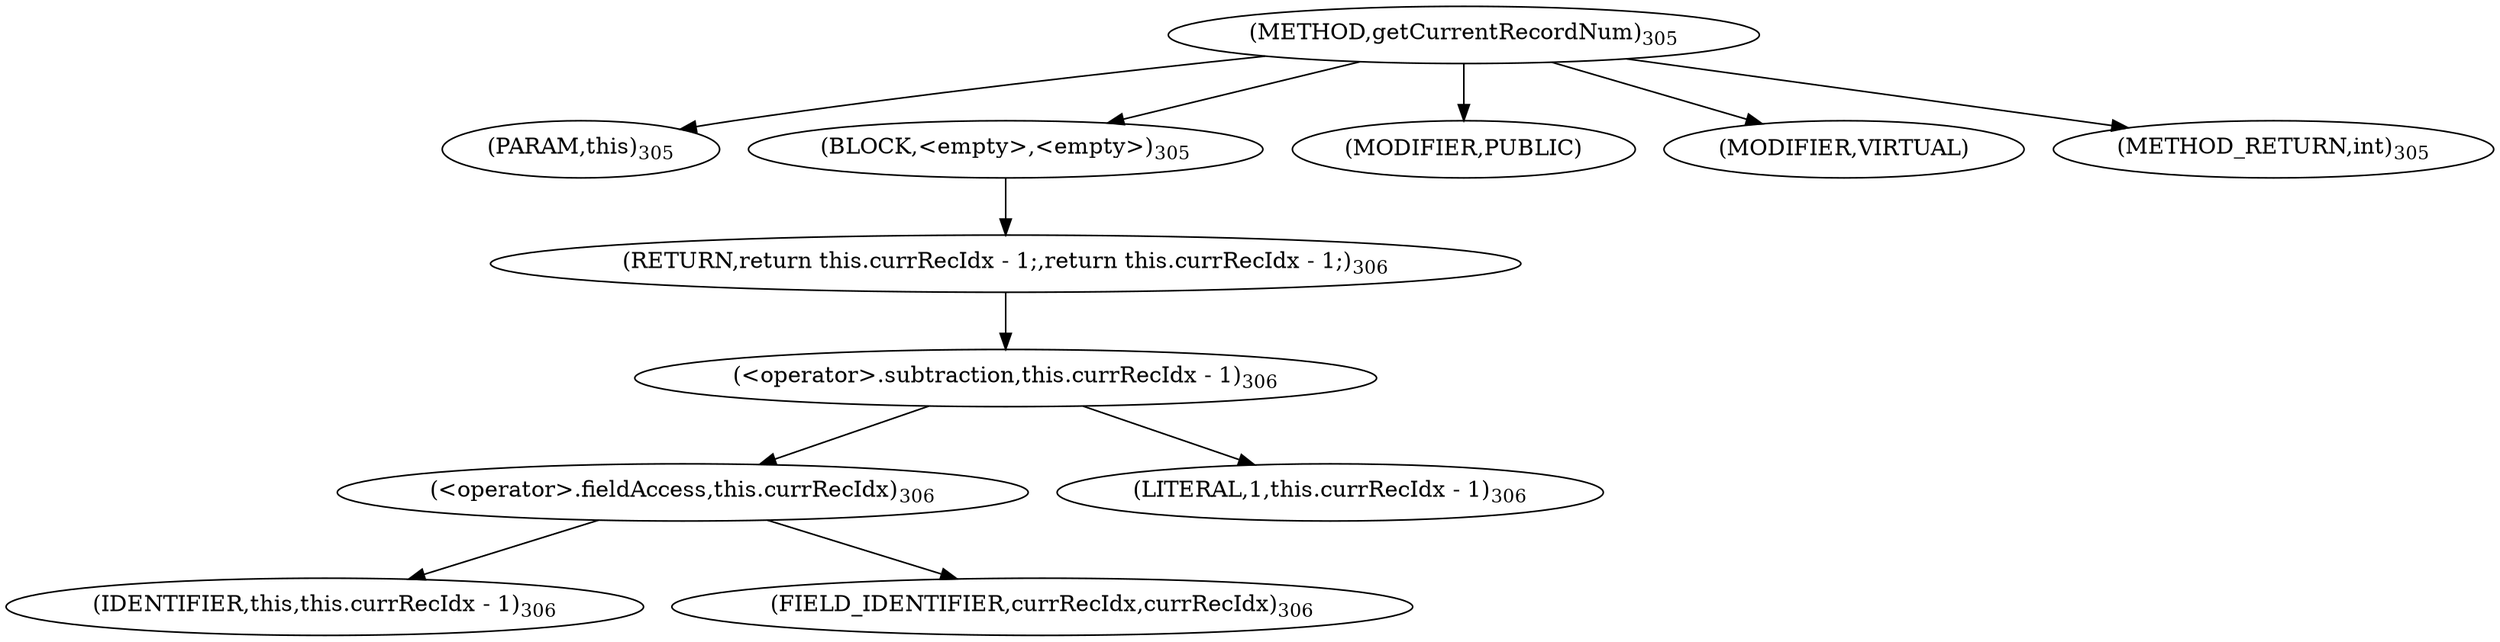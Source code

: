 digraph "getCurrentRecordNum" {  
"629" [label = <(METHOD,getCurrentRecordNum)<SUB>305</SUB>> ]
"80" [label = <(PARAM,this)<SUB>305</SUB>> ]
"630" [label = <(BLOCK,&lt;empty&gt;,&lt;empty&gt;)<SUB>305</SUB>> ]
"631" [label = <(RETURN,return this.currRecIdx - 1;,return this.currRecIdx - 1;)<SUB>306</SUB>> ]
"632" [label = <(&lt;operator&gt;.subtraction,this.currRecIdx - 1)<SUB>306</SUB>> ]
"633" [label = <(&lt;operator&gt;.fieldAccess,this.currRecIdx)<SUB>306</SUB>> ]
"79" [label = <(IDENTIFIER,this,this.currRecIdx - 1)<SUB>306</SUB>> ]
"634" [label = <(FIELD_IDENTIFIER,currRecIdx,currRecIdx)<SUB>306</SUB>> ]
"635" [label = <(LITERAL,1,this.currRecIdx - 1)<SUB>306</SUB>> ]
"636" [label = <(MODIFIER,PUBLIC)> ]
"637" [label = <(MODIFIER,VIRTUAL)> ]
"638" [label = <(METHOD_RETURN,int)<SUB>305</SUB>> ]
  "629" -> "80" 
  "629" -> "630" 
  "629" -> "636" 
  "629" -> "637" 
  "629" -> "638" 
  "630" -> "631" 
  "631" -> "632" 
  "632" -> "633" 
  "632" -> "635" 
  "633" -> "79" 
  "633" -> "634" 
}
